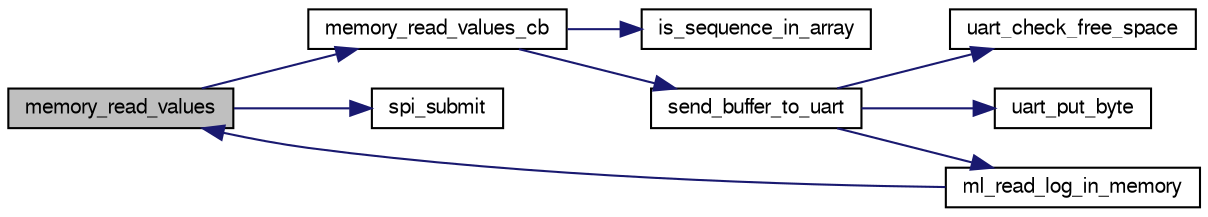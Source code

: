 digraph "memory_read_values"
{
  edge [fontname="FreeSans",fontsize="10",labelfontname="FreeSans",labelfontsize="10"];
  node [fontname="FreeSans",fontsize="10",shape=record];
  rankdir="LR";
  Node1 [label="memory_read_values",height=0.2,width=0.4,color="black", fillcolor="grey75", style="filled", fontcolor="black"];
  Node1 -> Node2 [color="midnightblue",fontsize="10",style="solid",fontname="FreeSans"];
  Node2 [label="memory_read_values_cb",height=0.2,width=0.4,color="black", fillcolor="white", style="filled",URL="$high__speed__logger__direct__memory_8c.html#a03c89d538e0d2f5fd4ffd2dcc2dbcdf4",tooltip="Callback function decrypting the read values from the memory. "];
  Node2 -> Node3 [color="midnightblue",fontsize="10",style="solid",fontname="FreeSans"];
  Node3 [label="is_sequence_in_array",height=0.2,width=0.4,color="black", fillcolor="white", style="filled",URL="$high__speed__logger__direct__memory_8c.html#ac6e29eff80626c1009b7f6634e468cd6",tooltip="Function testing if a sequence is in a buffer of values. "];
  Node2 -> Node4 [color="midnightblue",fontsize="10",style="solid",fontname="FreeSans"];
  Node4 [label="send_buffer_to_uart",height=0.2,width=0.4,color="black", fillcolor="white", style="filled",URL="$high__speed__logger__direct__memory_8c.html#a9bddde970a97af490613f8c8c3afbd02",tooltip="Function sending the read values from the memory to te UART. "];
  Node4 -> Node5 [color="midnightblue",fontsize="10",style="solid",fontname="FreeSans"];
  Node5 [label="uart_check_free_space",height=0.2,width=0.4,color="black", fillcolor="white", style="filled",URL="$chibios_2mcu__periph_2uart__arch_8c.html#a84e0ba332e04b6e93ac83a1f9874dc40"];
  Node4 -> Node6 [color="midnightblue",fontsize="10",style="solid",fontname="FreeSans"];
  Node6 [label="ml_read_log_in_memory",height=0.2,width=0.4,color="black", fillcolor="white", style="filled",URL="$high__speed__logger__direct__memory_8c.html#a07a82e5e15d83faae43c17f52a999754",tooltip="Function continuing the reading of the current log in memory. "];
  Node6 -> Node1 [color="midnightblue",fontsize="10",style="solid",fontname="FreeSans"];
  Node4 -> Node7 [color="midnightblue",fontsize="10",style="solid",fontname="FreeSans"];
  Node7 [label="uart_put_byte",height=0.2,width=0.4,color="black", fillcolor="white", style="filled",URL="$chibios_2mcu__periph_2uart__arch_8c.html#a47d332312effc31e88e688471daf02a5",tooltip="Uart transmit implementation. "];
  Node1 -> Node8 [color="midnightblue",fontsize="10",style="solid",fontname="FreeSans"];
  Node8 [label="spi_submit",height=0.2,width=0.4,color="black", fillcolor="white", style="filled",URL="$group__spi.html#ga5d383931766cb373ebad0b8bc26d439d",tooltip="Submit SPI transaction. "];
}
